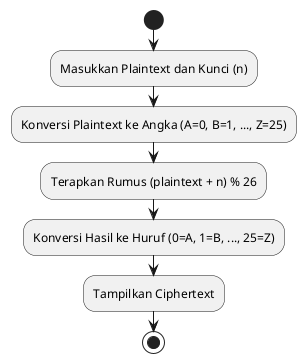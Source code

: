 @startuml
start
:Masukkan Plaintext dan Kunci (n);
:Konversi Plaintext ke Angka (A=0, B=1, ..., Z=25);
:Terapkan Rumus (plaintext + n) % 26;
:Konversi Hasil ke Huruf (0=A, 1=B, ..., 25=Z);
:Tampilkan Ciphertext;
stop
@enduml